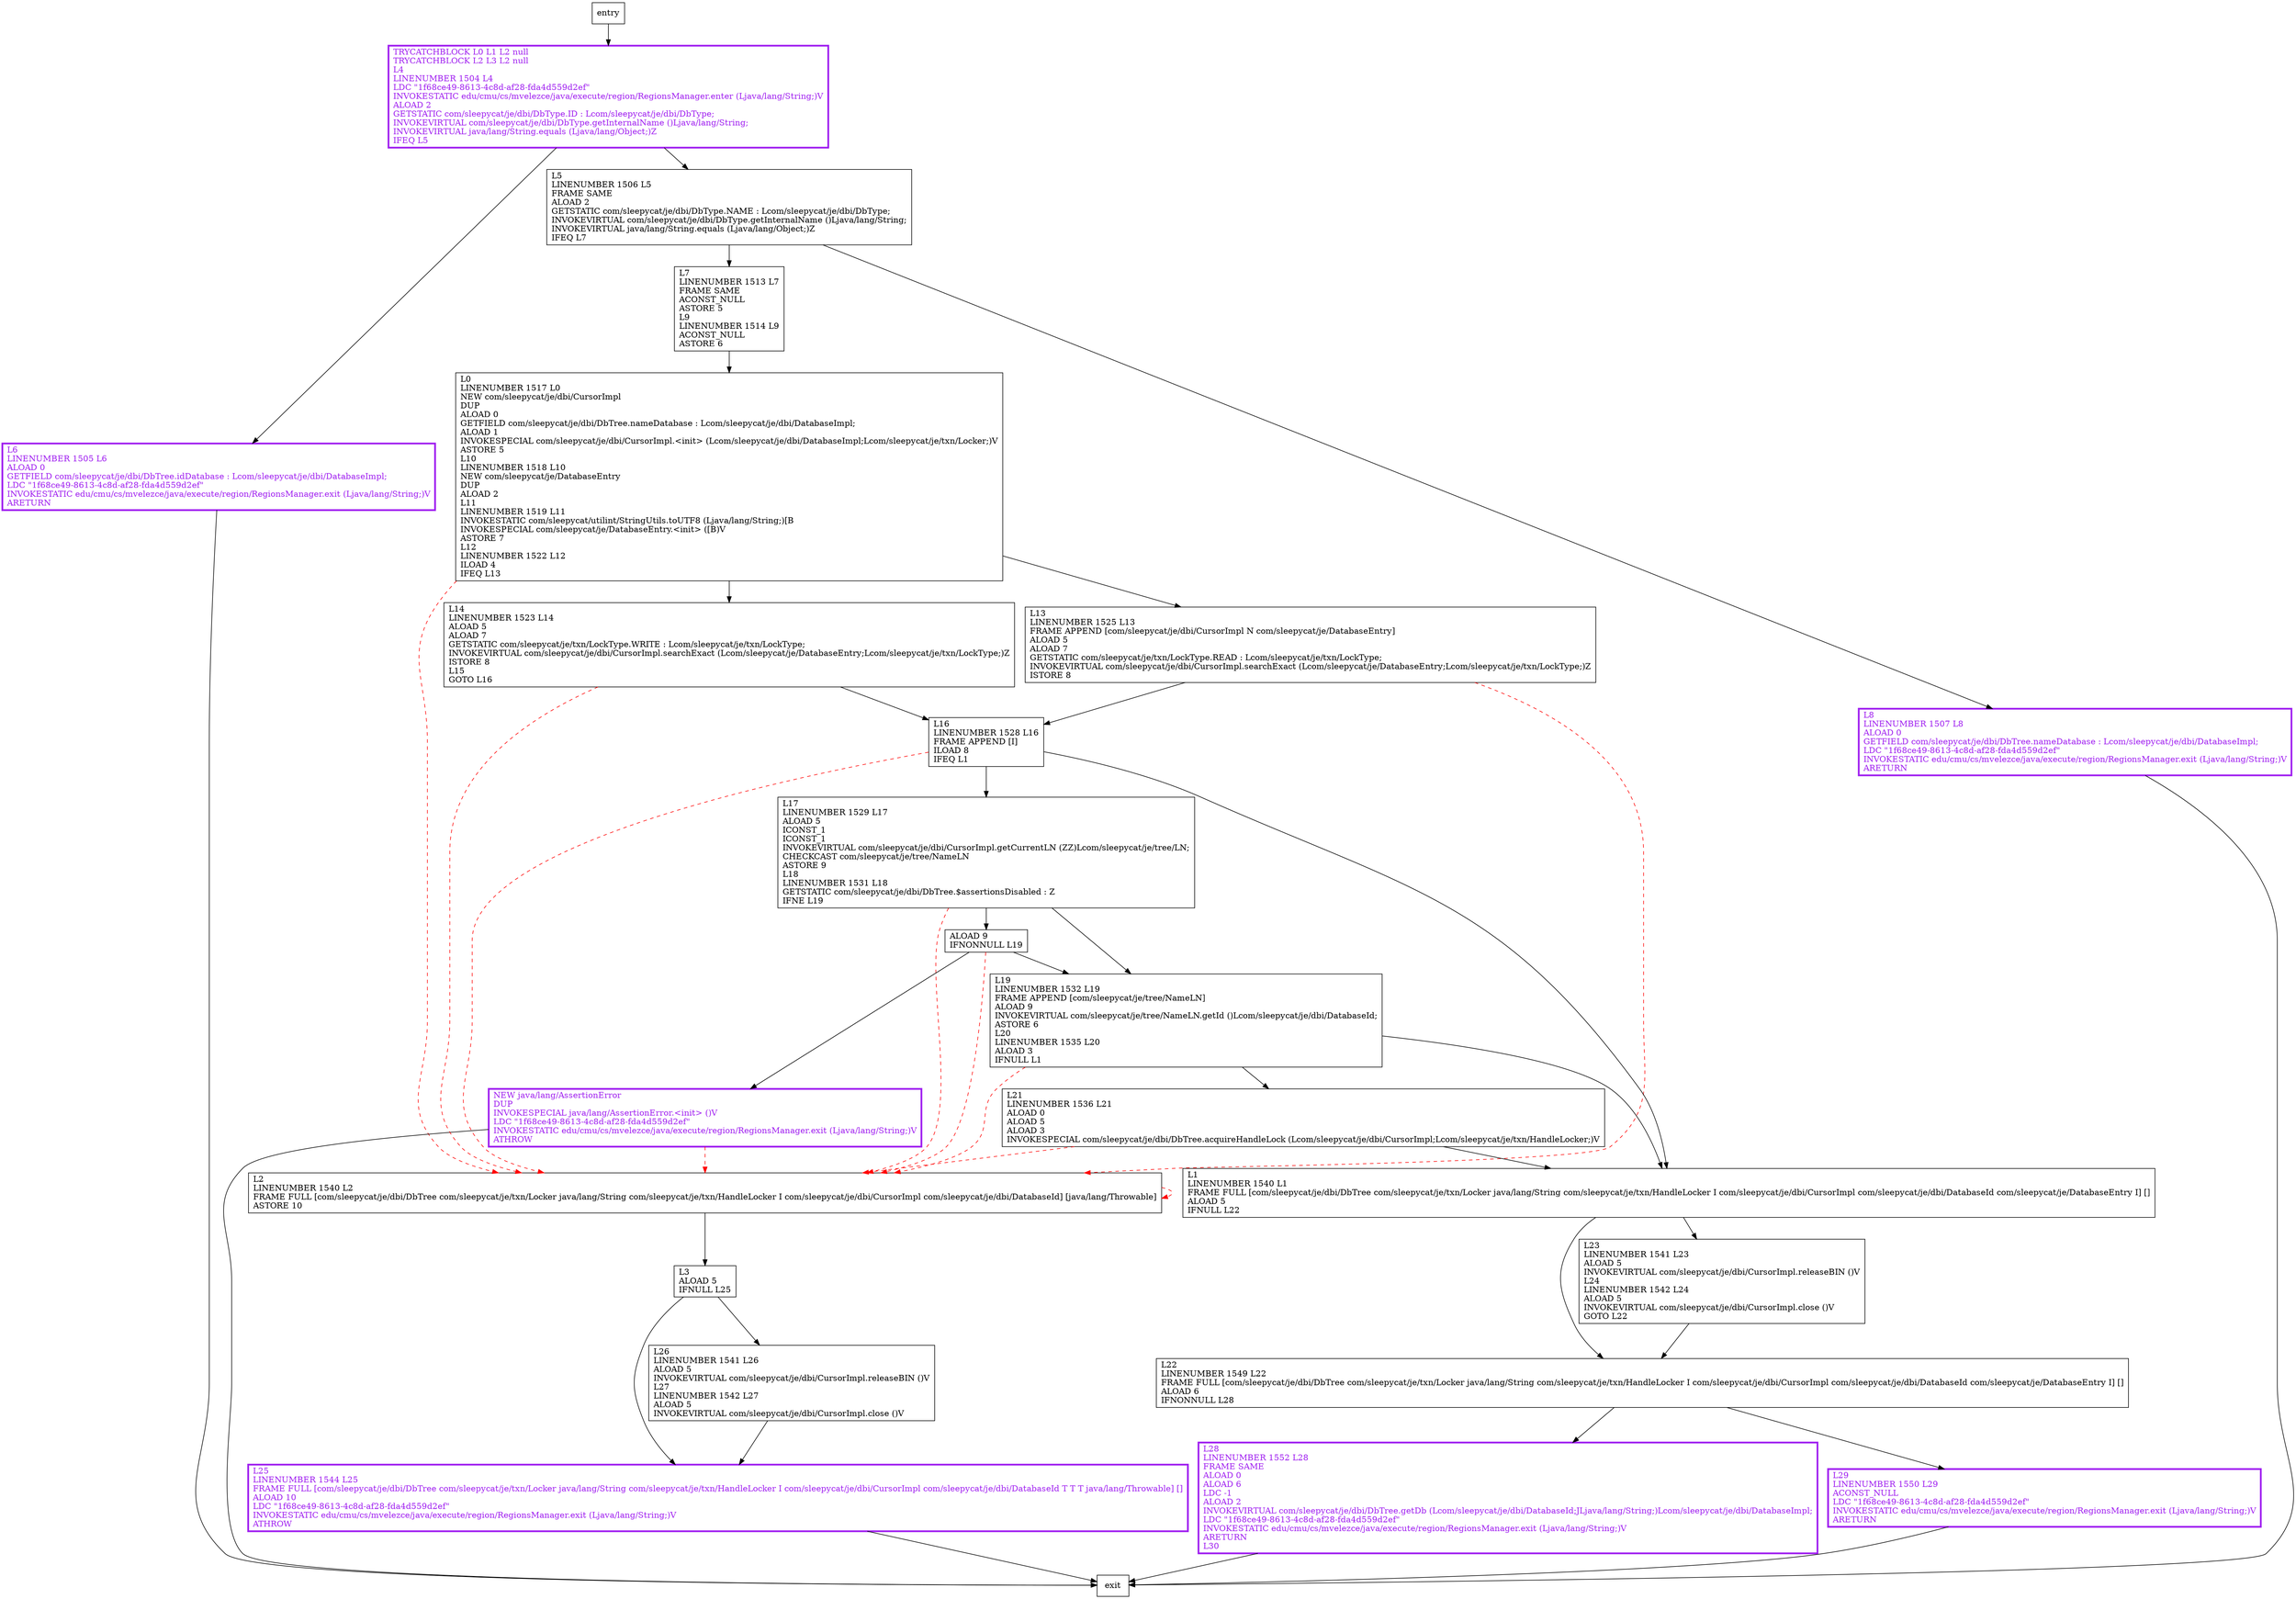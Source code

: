 digraph getDb {
node [shape=record];
444602184 [label="L13\lLINENUMBER 1525 L13\lFRAME APPEND [com/sleepycat/je/dbi/CursorImpl N com/sleepycat/je/DatabaseEntry]\lALOAD 5\lALOAD 7\lGETSTATIC com/sleepycat/je/txn/LockType.READ : Lcom/sleepycat/je/txn/LockType;\lINVOKEVIRTUAL com/sleepycat/je/dbi/CursorImpl.searchExact (Lcom/sleepycat/je/DatabaseEntry;Lcom/sleepycat/je/txn/LockType;)Z\lISTORE 8\l"];
250899919 [label="L0\lLINENUMBER 1517 L0\lNEW com/sleepycat/je/dbi/CursorImpl\lDUP\lALOAD 0\lGETFIELD com/sleepycat/je/dbi/DbTree.nameDatabase : Lcom/sleepycat/je/dbi/DatabaseImpl;\lALOAD 1\lINVOKESPECIAL com/sleepycat/je/dbi/CursorImpl.\<init\> (Lcom/sleepycat/je/dbi/DatabaseImpl;Lcom/sleepycat/je/txn/Locker;)V\lASTORE 5\lL10\lLINENUMBER 1518 L10\lNEW com/sleepycat/je/DatabaseEntry\lDUP\lALOAD 2\lL11\lLINENUMBER 1519 L11\lINVOKESTATIC com/sleepycat/utilint/StringUtils.toUTF8 (Ljava/lang/String;)[B\lINVOKESPECIAL com/sleepycat/je/DatabaseEntry.\<init\> ([B)V\lASTORE 7\lL12\lLINENUMBER 1522 L12\lILOAD 4\lIFEQ L13\l"];
951842599 [label="L25\lLINENUMBER 1544 L25\lFRAME FULL [com/sleepycat/je/dbi/DbTree com/sleepycat/je/txn/Locker java/lang/String com/sleepycat/je/txn/HandleLocker I com/sleepycat/je/dbi/CursorImpl com/sleepycat/je/dbi/DatabaseId T T T java/lang/Throwable] []\lALOAD 10\lLDC \"1f68ce49-8613-4c8d-af28-fda4d559d2ef\"\lINVOKESTATIC edu/cmu/cs/mvelezce/java/execute/region/RegionsManager.exit (Ljava/lang/String;)V\lATHROW\l"];
448853002 [label="L1\lLINENUMBER 1540 L1\lFRAME FULL [com/sleepycat/je/dbi/DbTree com/sleepycat/je/txn/Locker java/lang/String com/sleepycat/je/txn/HandleLocker I com/sleepycat/je/dbi/CursorImpl com/sleepycat/je/dbi/DatabaseId com/sleepycat/je/DatabaseEntry I] []\lALOAD 5\lIFNULL L22\l"];
353940655 [label="L19\lLINENUMBER 1532 L19\lFRAME APPEND [com/sleepycat/je/tree/NameLN]\lALOAD 9\lINVOKEVIRTUAL com/sleepycat/je/tree/NameLN.getId ()Lcom/sleepycat/je/dbi/DatabaseId;\lASTORE 6\lL20\lLINENUMBER 1535 L20\lALOAD 3\lIFNULL L1\l"];
2009480838 [label="L8\lLINENUMBER 1507 L8\lALOAD 0\lGETFIELD com/sleepycat/je/dbi/DbTree.nameDatabase : Lcom/sleepycat/je/dbi/DatabaseImpl;\lLDC \"1f68ce49-8613-4c8d-af28-fda4d559d2ef\"\lINVOKESTATIC edu/cmu/cs/mvelezce/java/execute/region/RegionsManager.exit (Ljava/lang/String;)V\lARETURN\l"];
318620079 [label="L3\lALOAD 5\lIFNULL L25\l"];
197818089 [label="L7\lLINENUMBER 1513 L7\lFRAME SAME\lACONST_NULL\lASTORE 5\lL9\lLINENUMBER 1514 L9\lACONST_NULL\lASTORE 6\l"];
1928213447 [label="NEW java/lang/AssertionError\lDUP\lINVOKESPECIAL java/lang/AssertionError.\<init\> ()V\lLDC \"1f68ce49-8613-4c8d-af28-fda4d559d2ef\"\lINVOKESTATIC edu/cmu/cs/mvelezce/java/execute/region/RegionsManager.exit (Ljava/lang/String;)V\lATHROW\l"];
72494994 [label="L14\lLINENUMBER 1523 L14\lALOAD 5\lALOAD 7\lGETSTATIC com/sleepycat/je/txn/LockType.WRITE : Lcom/sleepycat/je/txn/LockType;\lINVOKEVIRTUAL com/sleepycat/je/dbi/CursorImpl.searchExact (Lcom/sleepycat/je/DatabaseEntry;Lcom/sleepycat/je/txn/LockType;)Z\lISTORE 8\lL15\lGOTO L16\l"];
1926980075 [label="L2\lLINENUMBER 1540 L2\lFRAME FULL [com/sleepycat/je/dbi/DbTree com/sleepycat/je/txn/Locker java/lang/String com/sleepycat/je/txn/HandleLocker I com/sleepycat/je/dbi/CursorImpl com/sleepycat/je/dbi/DatabaseId] [java/lang/Throwable]\lASTORE 10\l"];
1806038933 [label="L22\lLINENUMBER 1549 L22\lFRAME FULL [com/sleepycat/je/dbi/DbTree com/sleepycat/je/txn/Locker java/lang/String com/sleepycat/je/txn/HandleLocker I com/sleepycat/je/dbi/CursorImpl com/sleepycat/je/dbi/DatabaseId com/sleepycat/je/DatabaseEntry I] []\lALOAD 6\lIFNONNULL L28\l"];
444816329 [label="L17\lLINENUMBER 1529 L17\lALOAD 5\lICONST_1\lICONST_1\lINVOKEVIRTUAL com/sleepycat/je/dbi/CursorImpl.getCurrentLN (ZZ)Lcom/sleepycat/je/tree/LN;\lCHECKCAST com/sleepycat/je/tree/NameLN\lASTORE 9\lL18\lLINENUMBER 1531 L18\lGETSTATIC com/sleepycat/je/dbi/DbTree.$assertionsDisabled : Z\lIFNE L19\l"];
2307462 [label="ALOAD 9\lIFNONNULL L19\l"];
1783491403 [label="L28\lLINENUMBER 1552 L28\lFRAME SAME\lALOAD 0\lALOAD 6\lLDC -1\lALOAD 2\lINVOKEVIRTUAL com/sleepycat/je/dbi/DbTree.getDb (Lcom/sleepycat/je/dbi/DatabaseId;JLjava/lang/String;)Lcom/sleepycat/je/dbi/DatabaseImpl;\lLDC \"1f68ce49-8613-4c8d-af28-fda4d559d2ef\"\lINVOKESTATIC edu/cmu/cs/mvelezce/java/execute/region/RegionsManager.exit (Ljava/lang/String;)V\lARETURN\lL30\l"];
1367026195 [label="L26\lLINENUMBER 1541 L26\lALOAD 5\lINVOKEVIRTUAL com/sleepycat/je/dbi/CursorImpl.releaseBIN ()V\lL27\lLINENUMBER 1542 L27\lALOAD 5\lINVOKEVIRTUAL com/sleepycat/je/dbi/CursorImpl.close ()V\l"];
582455149 [label="L6\lLINENUMBER 1505 L6\lALOAD 0\lGETFIELD com/sleepycat/je/dbi/DbTree.idDatabase : Lcom/sleepycat/je/dbi/DatabaseImpl;\lLDC \"1f68ce49-8613-4c8d-af28-fda4d559d2ef\"\lINVOKESTATIC edu/cmu/cs/mvelezce/java/execute/region/RegionsManager.exit (Ljava/lang/String;)V\lARETURN\l"];
1061833770 [label="L5\lLINENUMBER 1506 L5\lFRAME SAME\lALOAD 2\lGETSTATIC com/sleepycat/je/dbi/DbType.NAME : Lcom/sleepycat/je/dbi/DbType;\lINVOKEVIRTUAL com/sleepycat/je/dbi/DbType.getInternalName ()Ljava/lang/String;\lINVOKEVIRTUAL java/lang/String.equals (Ljava/lang/Object;)Z\lIFEQ L7\l"];
994610050 [label="L23\lLINENUMBER 1541 L23\lALOAD 5\lINVOKEVIRTUAL com/sleepycat/je/dbi/CursorImpl.releaseBIN ()V\lL24\lLINENUMBER 1542 L24\lALOAD 5\lINVOKEVIRTUAL com/sleepycat/je/dbi/CursorImpl.close ()V\lGOTO L22\l"];
1924358976 [label="L21\lLINENUMBER 1536 L21\lALOAD 0\lALOAD 5\lALOAD 3\lINVOKESPECIAL com/sleepycat/je/dbi/DbTree.acquireHandleLock (Lcom/sleepycat/je/dbi/CursorImpl;Lcom/sleepycat/je/txn/HandleLocker;)V\l"];
354842358 [label="L29\lLINENUMBER 1550 L29\lACONST_NULL\lLDC \"1f68ce49-8613-4c8d-af28-fda4d559d2ef\"\lINVOKESTATIC edu/cmu/cs/mvelezce/java/execute/region/RegionsManager.exit (Ljava/lang/String;)V\lARETURN\l"];
1791054071 [label="TRYCATCHBLOCK L0 L1 L2 null\lTRYCATCHBLOCK L2 L3 L2 null\lL4\lLINENUMBER 1504 L4\lLDC \"1f68ce49-8613-4c8d-af28-fda4d559d2ef\"\lINVOKESTATIC edu/cmu/cs/mvelezce/java/execute/region/RegionsManager.enter (Ljava/lang/String;)V\lALOAD 2\lGETSTATIC com/sleepycat/je/dbi/DbType.ID : Lcom/sleepycat/je/dbi/DbType;\lINVOKEVIRTUAL com/sleepycat/je/dbi/DbType.getInternalName ()Ljava/lang/String;\lINVOKEVIRTUAL java/lang/String.equals (Ljava/lang/Object;)Z\lIFEQ L5\l"];
1551334607 [label="L16\lLINENUMBER 1528 L16\lFRAME APPEND [I]\lILOAD 8\lIFEQ L1\l"];
entry;
exit;
951842599 -> exit
448853002 -> 1806038933
448853002 -> 994610050
353940655 -> 448853002
353940655 -> 1924358976
353940655 -> 1926980075 [style=dashed, color=red]
197818089 -> 250899919
72494994 -> 1551334607
72494994 -> 1926980075 [style=dashed, color=red]
2307462 -> 353940655
2307462 -> 1928213447
2307462 -> 1926980075 [style=dashed, color=red]
1783491403 -> exit
1367026195 -> 951842599
444602184 -> 1551334607
444602184 -> 1926980075 [style=dashed, color=red]
250899919 -> 444602184
250899919 -> 72494994
250899919 -> 1926980075 [style=dashed, color=red]
2009480838 -> exit
318620079 -> 951842599
318620079 -> 1367026195
1928213447 -> exit
1928213447 -> 1926980075 [style=dashed, color=red]
1926980075 -> 318620079
1926980075 -> 1926980075 [style=dashed, color=red]
1806038933 -> 1783491403
1806038933 -> 354842358
entry -> 1791054071
444816329 -> 2307462
444816329 -> 353940655
444816329 -> 1926980075 [style=dashed, color=red]
582455149 -> exit
1061833770 -> 2009480838
1061833770 -> 197818089
994610050 -> 1806038933
1924358976 -> 448853002
1924358976 -> 1926980075 [style=dashed, color=red]
354842358 -> exit
1791054071 -> 582455149
1791054071 -> 1061833770
1551334607 -> 444816329
1551334607 -> 448853002
1551334607 -> 1926980075 [style=dashed, color=red]
951842599[fontcolor="purple", penwidth=3, color="purple"];
1783491403[fontcolor="purple", penwidth=3, color="purple"];
582455149[fontcolor="purple", penwidth=3, color="purple"];
2009480838[fontcolor="purple", penwidth=3, color="purple"];
354842358[fontcolor="purple", penwidth=3, color="purple"];
1791054071[fontcolor="purple", penwidth=3, color="purple"];
1928213447[fontcolor="purple", penwidth=3, color="purple"];
}
